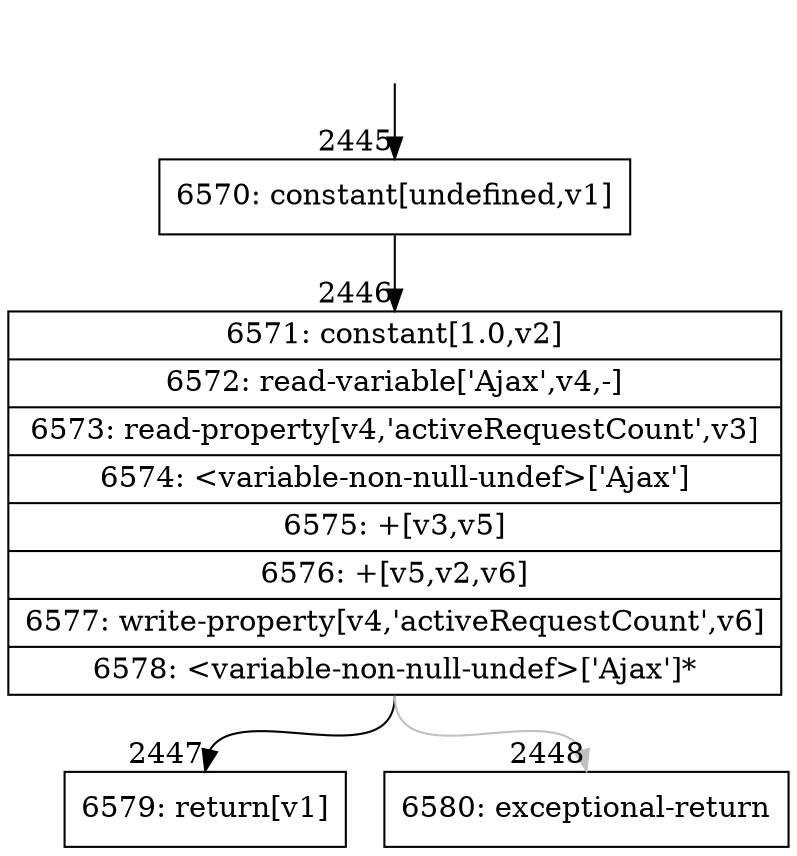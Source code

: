 digraph {
rankdir="TD"
BB_entry229[shape=none,label=""];
BB_entry229 -> BB2445 [tailport=s, headport=n, headlabel="    2445"]
BB2445 [shape=record label="{6570: constant[undefined,v1]}" ] 
BB2445 -> BB2446 [tailport=s, headport=n, headlabel="      2446"]
BB2446 [shape=record label="{6571: constant[1.0,v2]|6572: read-variable['Ajax',v4,-]|6573: read-property[v4,'activeRequestCount',v3]|6574: \<variable-non-null-undef\>['Ajax']|6575: +[v3,v5]|6576: +[v5,v2,v6]|6577: write-property[v4,'activeRequestCount',v6]|6578: \<variable-non-null-undef\>['Ajax']*}" ] 
BB2446 -> BB2447 [tailport=s, headport=n, headlabel="      2447"]
BB2446 -> BB2448 [tailport=s, headport=n, color=gray, headlabel="      2448"]
BB2447 [shape=record label="{6579: return[v1]}" ] 
BB2448 [shape=record label="{6580: exceptional-return}" ] 
//#$~ 1684
}
